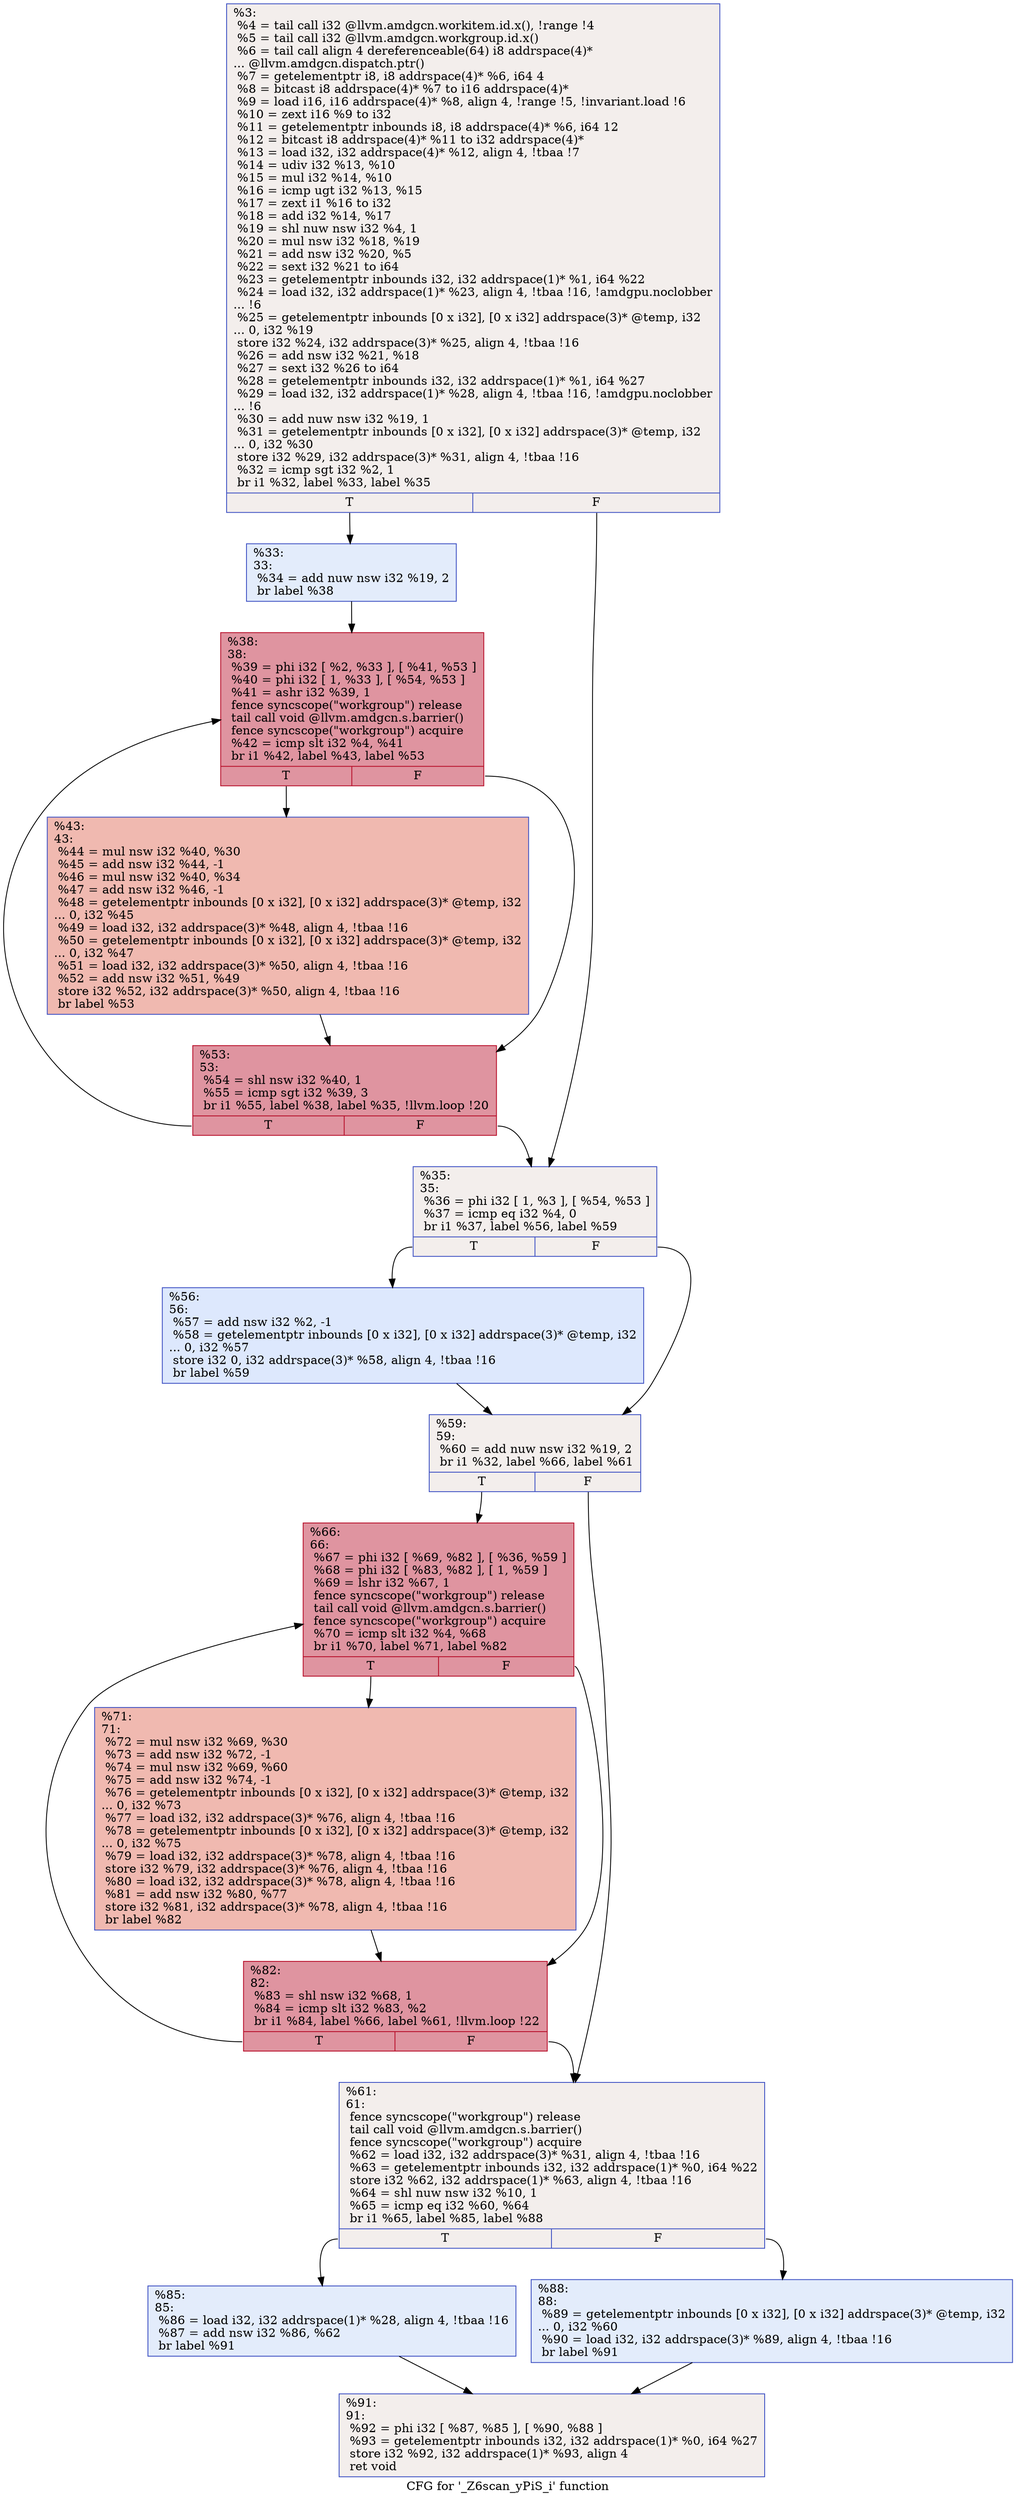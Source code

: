 digraph "CFG for '_Z6scan_yPiS_i' function" {
	label="CFG for '_Z6scan_yPiS_i' function";

	Node0x6135ba0 [shape=record,color="#3d50c3ff", style=filled, fillcolor="#e3d9d370",label="{%3:\l  %4 = tail call i32 @llvm.amdgcn.workitem.id.x(), !range !4\l  %5 = tail call i32 @llvm.amdgcn.workgroup.id.x()\l  %6 = tail call align 4 dereferenceable(64) i8 addrspace(4)*\l... @llvm.amdgcn.dispatch.ptr()\l  %7 = getelementptr i8, i8 addrspace(4)* %6, i64 4\l  %8 = bitcast i8 addrspace(4)* %7 to i16 addrspace(4)*\l  %9 = load i16, i16 addrspace(4)* %8, align 4, !range !5, !invariant.load !6\l  %10 = zext i16 %9 to i32\l  %11 = getelementptr inbounds i8, i8 addrspace(4)* %6, i64 12\l  %12 = bitcast i8 addrspace(4)* %11 to i32 addrspace(4)*\l  %13 = load i32, i32 addrspace(4)* %12, align 4, !tbaa !7\l  %14 = udiv i32 %13, %10\l  %15 = mul i32 %14, %10\l  %16 = icmp ugt i32 %13, %15\l  %17 = zext i1 %16 to i32\l  %18 = add i32 %14, %17\l  %19 = shl nuw nsw i32 %4, 1\l  %20 = mul nsw i32 %18, %19\l  %21 = add nsw i32 %20, %5\l  %22 = sext i32 %21 to i64\l  %23 = getelementptr inbounds i32, i32 addrspace(1)* %1, i64 %22\l  %24 = load i32, i32 addrspace(1)* %23, align 4, !tbaa !16, !amdgpu.noclobber\l... !6\l  %25 = getelementptr inbounds [0 x i32], [0 x i32] addrspace(3)* @temp, i32\l... 0, i32 %19\l  store i32 %24, i32 addrspace(3)* %25, align 4, !tbaa !16\l  %26 = add nsw i32 %21, %18\l  %27 = sext i32 %26 to i64\l  %28 = getelementptr inbounds i32, i32 addrspace(1)* %1, i64 %27\l  %29 = load i32, i32 addrspace(1)* %28, align 4, !tbaa !16, !amdgpu.noclobber\l... !6\l  %30 = add nuw nsw i32 %19, 1\l  %31 = getelementptr inbounds [0 x i32], [0 x i32] addrspace(3)* @temp, i32\l... 0, i32 %30\l  store i32 %29, i32 addrspace(3)* %31, align 4, !tbaa !16\l  %32 = icmp sgt i32 %2, 1\l  br i1 %32, label %33, label %35\l|{<s0>T|<s1>F}}"];
	Node0x6135ba0:s0 -> Node0x6137df0;
	Node0x6135ba0:s1 -> Node0x6137e80;
	Node0x6137df0 [shape=record,color="#3d50c3ff", style=filled, fillcolor="#bfd3f670",label="{%33:\l33:                                               \l  %34 = add nuw nsw i32 %19, 2\l  br label %38\l}"];
	Node0x6137df0 -> Node0x6139a60;
	Node0x6137e80 [shape=record,color="#3d50c3ff", style=filled, fillcolor="#e3d9d370",label="{%35:\l35:                                               \l  %36 = phi i32 [ 1, %3 ], [ %54, %53 ]\l  %37 = icmp eq i32 %4, 0\l  br i1 %37, label %56, label %59\l|{<s0>T|<s1>F}}"];
	Node0x6137e80:s0 -> Node0x6139cf0;
	Node0x6137e80:s1 -> Node0x6139d80;
	Node0x6139a60 [shape=record,color="#b70d28ff", style=filled, fillcolor="#b70d2870",label="{%38:\l38:                                               \l  %39 = phi i32 [ %2, %33 ], [ %41, %53 ]\l  %40 = phi i32 [ 1, %33 ], [ %54, %53 ]\l  %41 = ashr i32 %39, 1\l  fence syncscope(\"workgroup\") release\l  tail call void @llvm.amdgcn.s.barrier()\l  fence syncscope(\"workgroup\") acquire\l  %42 = icmp slt i32 %4, %41\l  br i1 %42, label %43, label %53\l|{<s0>T|<s1>F}}"];
	Node0x6139a60:s0 -> Node0x613a400;
	Node0x6139a60:s1 -> Node0x6139b20;
	Node0x613a400 [shape=record,color="#3d50c3ff", style=filled, fillcolor="#de614d70",label="{%43:\l43:                                               \l  %44 = mul nsw i32 %40, %30\l  %45 = add nsw i32 %44, -1\l  %46 = mul nsw i32 %40, %34\l  %47 = add nsw i32 %46, -1\l  %48 = getelementptr inbounds [0 x i32], [0 x i32] addrspace(3)* @temp, i32\l... 0, i32 %45\l  %49 = load i32, i32 addrspace(3)* %48, align 4, !tbaa !16\l  %50 = getelementptr inbounds [0 x i32], [0 x i32] addrspace(3)* @temp, i32\l... 0, i32 %47\l  %51 = load i32, i32 addrspace(3)* %50, align 4, !tbaa !16\l  %52 = add nsw i32 %51, %49\l  store i32 %52, i32 addrspace(3)* %50, align 4, !tbaa !16\l  br label %53\l}"];
	Node0x613a400 -> Node0x6139b20;
	Node0x6139b20 [shape=record,color="#b70d28ff", style=filled, fillcolor="#b70d2870",label="{%53:\l53:                                               \l  %54 = shl nsw i32 %40, 1\l  %55 = icmp sgt i32 %39, 3\l  br i1 %55, label %38, label %35, !llvm.loop !20\l|{<s0>T|<s1>F}}"];
	Node0x6139b20:s0 -> Node0x6139a60;
	Node0x6139b20:s1 -> Node0x6137e80;
	Node0x6139cf0 [shape=record,color="#3d50c3ff", style=filled, fillcolor="#b2ccfb70",label="{%56:\l56:                                               \l  %57 = add nsw i32 %2, -1\l  %58 = getelementptr inbounds [0 x i32], [0 x i32] addrspace(3)* @temp, i32\l... 0, i32 %57\l  store i32 0, i32 addrspace(3)* %58, align 4, !tbaa !16\l  br label %59\l}"];
	Node0x6139cf0 -> Node0x6139d80;
	Node0x6139d80 [shape=record,color="#3d50c3ff", style=filled, fillcolor="#e3d9d370",label="{%59:\l59:                                               \l  %60 = add nuw nsw i32 %19, 2\l  br i1 %32, label %66, label %61\l|{<s0>T|<s1>F}}"];
	Node0x6139d80:s0 -> Node0x613b0d0;
	Node0x6139d80:s1 -> Node0x613b120;
	Node0x613b120 [shape=record,color="#3d50c3ff", style=filled, fillcolor="#e3d9d370",label="{%61:\l61:                                               \l  fence syncscope(\"workgroup\") release\l  tail call void @llvm.amdgcn.s.barrier()\l  fence syncscope(\"workgroup\") acquire\l  %62 = load i32, i32 addrspace(3)* %31, align 4, !tbaa !16\l  %63 = getelementptr inbounds i32, i32 addrspace(1)* %0, i64 %22\l  store i32 %62, i32 addrspace(1)* %63, align 4, !tbaa !16\l  %64 = shl nuw nsw i32 %10, 1\l  %65 = icmp eq i32 %60, %64\l  br i1 %65, label %85, label %88\l|{<s0>T|<s1>F}}"];
	Node0x613b120:s0 -> Node0x6139760;
	Node0x613b120:s1 -> Node0x61397b0;
	Node0x613b0d0 [shape=record,color="#b70d28ff", style=filled, fillcolor="#b70d2870",label="{%66:\l66:                                               \l  %67 = phi i32 [ %69, %82 ], [ %36, %59 ]\l  %68 = phi i32 [ %83, %82 ], [ 1, %59 ]\l  %69 = lshr i32 %67, 1\l  fence syncscope(\"workgroup\") release\l  tail call void @llvm.amdgcn.s.barrier()\l  fence syncscope(\"workgroup\") acquire\l  %70 = icmp slt i32 %4, %68\l  br i1 %70, label %71, label %82\l|{<s0>T|<s1>F}}"];
	Node0x613b0d0:s0 -> Node0x613bef0;
	Node0x613b0d0:s1 -> Node0x6139840;
	Node0x613bef0 [shape=record,color="#3d50c3ff", style=filled, fillcolor="#de614d70",label="{%71:\l71:                                               \l  %72 = mul nsw i32 %69, %30\l  %73 = add nsw i32 %72, -1\l  %74 = mul nsw i32 %69, %60\l  %75 = add nsw i32 %74, -1\l  %76 = getelementptr inbounds [0 x i32], [0 x i32] addrspace(3)* @temp, i32\l... 0, i32 %73\l  %77 = load i32, i32 addrspace(3)* %76, align 4, !tbaa !16\l  %78 = getelementptr inbounds [0 x i32], [0 x i32] addrspace(3)* @temp, i32\l... 0, i32 %75\l  %79 = load i32, i32 addrspace(3)* %78, align 4, !tbaa !16\l  store i32 %79, i32 addrspace(3)* %76, align 4, !tbaa !16\l  %80 = load i32, i32 addrspace(3)* %78, align 4, !tbaa !16\l  %81 = add nsw i32 %80, %77\l  store i32 %81, i32 addrspace(3)* %78, align 4, !tbaa !16\l  br label %82\l}"];
	Node0x613bef0 -> Node0x6139840;
	Node0x6139840 [shape=record,color="#b70d28ff", style=filled, fillcolor="#b70d2870",label="{%82:\l82:                                               \l  %83 = shl nsw i32 %68, 1\l  %84 = icmp slt i32 %83, %2\l  br i1 %84, label %66, label %61, !llvm.loop !22\l|{<s0>T|<s1>F}}"];
	Node0x6139840:s0 -> Node0x613b0d0;
	Node0x6139840:s1 -> Node0x613b120;
	Node0x6139760 [shape=record,color="#3d50c3ff", style=filled, fillcolor="#bfd3f670",label="{%85:\l85:                                               \l  %86 = load i32, i32 addrspace(1)* %28, align 4, !tbaa !16\l  %87 = add nsw i32 %86, %62\l  br label %91\l}"];
	Node0x6139760 -> Node0x6139890;
	Node0x61397b0 [shape=record,color="#3d50c3ff", style=filled, fillcolor="#bfd3f670",label="{%88:\l88:                                               \l  %89 = getelementptr inbounds [0 x i32], [0 x i32] addrspace(3)* @temp, i32\l... 0, i32 %60\l  %90 = load i32, i32 addrspace(3)* %89, align 4, !tbaa !16\l  br label %91\l}"];
	Node0x61397b0 -> Node0x6139890;
	Node0x6139890 [shape=record,color="#3d50c3ff", style=filled, fillcolor="#e3d9d370",label="{%91:\l91:                                               \l  %92 = phi i32 [ %87, %85 ], [ %90, %88 ]\l  %93 = getelementptr inbounds i32, i32 addrspace(1)* %0, i64 %27\l  store i32 %92, i32 addrspace(1)* %93, align 4\l  ret void\l}"];
}
